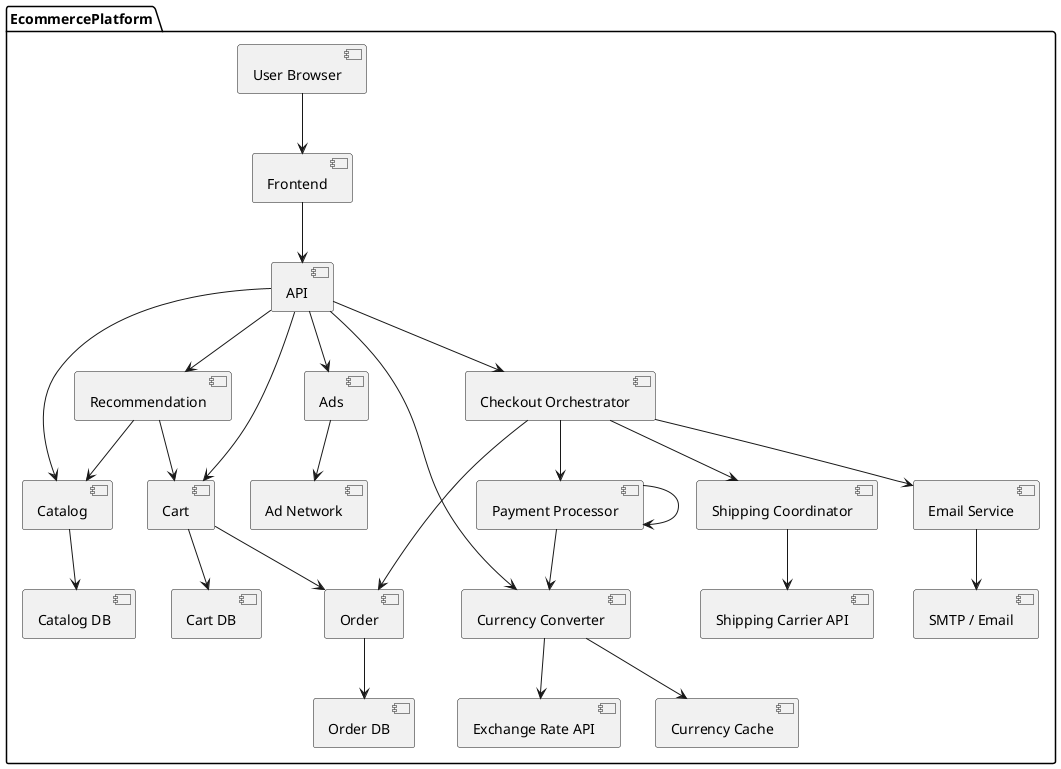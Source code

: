 @startuml
package EcommercePlatform {

    [User Browser] as User
    [Frontend] as Frontend
    [API] as API

    [Catalog] as Catalog
    [Cart] as Cart
    [Recommendation] as Recommend
    [Ads] as Ads
    [Currency Converter] as Currency
    [Checkout Orchestrator] as Checkout
    [Order] as Order
    [Payment Processor] as Payment
    [Shipping Coordinator] as Shipping
    [Email Service] as Email

    [Catalog DB] as ProductsDB
    [Cart DB] as CartDB
    [Order DB] as OrderDB
    [Currency Cache] as CurrencyCache

    [Shipping Carrier API] as ShippingAPI
    [Exchange Rate API] as ExchangeAPI
    [Ad Network] as AdNet
    [SMTP / Email] as SMTP

    User --> Frontend
    Frontend --> API

    API --> Catalog
    API --> Cart
    API --> Recommend
    API --> Ads
    API --> Currency
    API --> Checkout

    Catalog --> ProductsDB
    Cart --> CartDB
    Order --> OrderDB

    Recommend --> Catalog
    Recommend --> Cart

    Ads --> AdNet

    Currency --> CurrencyCache
    Currency --> ExchangeAPI

    Checkout --> Order
    Checkout --> Payment
    Checkout --> Shipping
    Checkout --> Email

    Payment --> Payment
    Payment --> Currency

    Shipping --> ShippingAPI
    Email --> SMTP

    Cart --> Order
}
@enduml

